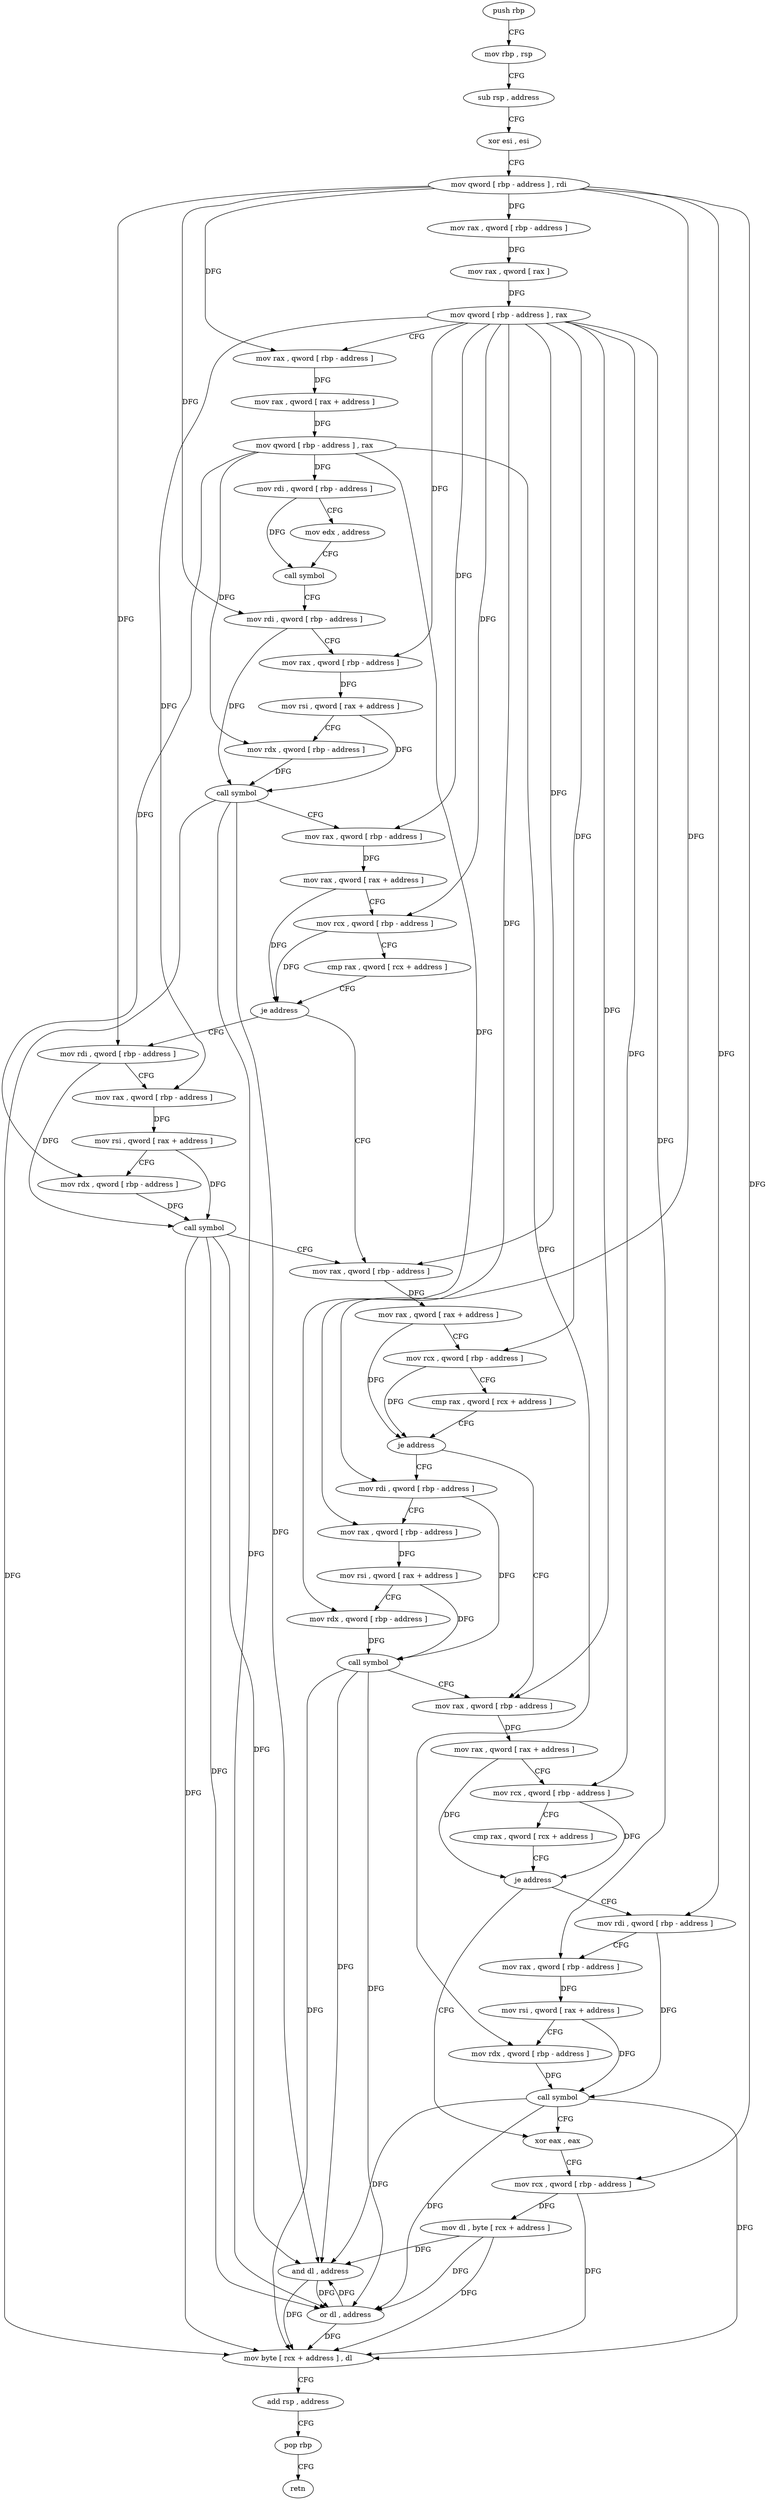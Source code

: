 digraph "func" {
"4223648" [label = "push rbp" ]
"4223649" [label = "mov rbp , rsp" ]
"4223652" [label = "sub rsp , address" ]
"4223656" [label = "xor esi , esi" ]
"4223658" [label = "mov qword [ rbp - address ] , rdi" ]
"4223662" [label = "mov rax , qword [ rbp - address ]" ]
"4223666" [label = "mov rax , qword [ rax ]" ]
"4223669" [label = "mov qword [ rbp - address ] , rax" ]
"4223673" [label = "mov rax , qword [ rbp - address ]" ]
"4223677" [label = "mov rax , qword [ rax + address ]" ]
"4223681" [label = "mov qword [ rbp - address ] , rax" ]
"4223685" [label = "mov rdi , qword [ rbp - address ]" ]
"4223689" [label = "mov edx , address" ]
"4223694" [label = "call symbol" ]
"4223699" [label = "mov rdi , qword [ rbp - address ]" ]
"4223703" [label = "mov rax , qword [ rbp - address ]" ]
"4223707" [label = "mov rsi , qword [ rax + address ]" ]
"4223711" [label = "mov rdx , qword [ rbp - address ]" ]
"4223715" [label = "call symbol" ]
"4223720" [label = "mov rax , qword [ rbp - address ]" ]
"4223724" [label = "mov rax , qword [ rax + address ]" ]
"4223728" [label = "mov rcx , qword [ rbp - address ]" ]
"4223732" [label = "cmp rax , qword [ rcx + address ]" ]
"4223736" [label = "je address" ]
"4223763" [label = "mov rax , qword [ rbp - address ]" ]
"4223742" [label = "mov rdi , qword [ rbp - address ]" ]
"4223767" [label = "mov rax , qword [ rax + address ]" ]
"4223771" [label = "mov rcx , qword [ rbp - address ]" ]
"4223775" [label = "cmp rax , qword [ rcx + address ]" ]
"4223779" [label = "je address" ]
"4223806" [label = "mov rax , qword [ rbp - address ]" ]
"4223785" [label = "mov rdi , qword [ rbp - address ]" ]
"4223746" [label = "mov rax , qword [ rbp - address ]" ]
"4223750" [label = "mov rsi , qword [ rax + address ]" ]
"4223754" [label = "mov rdx , qword [ rbp - address ]" ]
"4223758" [label = "call symbol" ]
"4223810" [label = "mov rax , qword [ rax + address ]" ]
"4223814" [label = "mov rcx , qword [ rbp - address ]" ]
"4223818" [label = "cmp rax , qword [ rcx + address ]" ]
"4223822" [label = "je address" ]
"4223849" [label = "xor eax , eax" ]
"4223828" [label = "mov rdi , qword [ rbp - address ]" ]
"4223789" [label = "mov rax , qword [ rbp - address ]" ]
"4223793" [label = "mov rsi , qword [ rax + address ]" ]
"4223797" [label = "mov rdx , qword [ rbp - address ]" ]
"4223801" [label = "call symbol" ]
"4223851" [label = "mov rcx , qword [ rbp - address ]" ]
"4223855" [label = "mov dl , byte [ rcx + address ]" ]
"4223858" [label = "and dl , address" ]
"4223861" [label = "or dl , address" ]
"4223864" [label = "mov byte [ rcx + address ] , dl" ]
"4223867" [label = "add rsp , address" ]
"4223871" [label = "pop rbp" ]
"4223872" [label = "retn" ]
"4223832" [label = "mov rax , qword [ rbp - address ]" ]
"4223836" [label = "mov rsi , qword [ rax + address ]" ]
"4223840" [label = "mov rdx , qword [ rbp - address ]" ]
"4223844" [label = "call symbol" ]
"4223648" -> "4223649" [ label = "CFG" ]
"4223649" -> "4223652" [ label = "CFG" ]
"4223652" -> "4223656" [ label = "CFG" ]
"4223656" -> "4223658" [ label = "CFG" ]
"4223658" -> "4223662" [ label = "DFG" ]
"4223658" -> "4223673" [ label = "DFG" ]
"4223658" -> "4223699" [ label = "DFG" ]
"4223658" -> "4223742" [ label = "DFG" ]
"4223658" -> "4223785" [ label = "DFG" ]
"4223658" -> "4223851" [ label = "DFG" ]
"4223658" -> "4223828" [ label = "DFG" ]
"4223662" -> "4223666" [ label = "DFG" ]
"4223666" -> "4223669" [ label = "DFG" ]
"4223669" -> "4223673" [ label = "CFG" ]
"4223669" -> "4223703" [ label = "DFG" ]
"4223669" -> "4223720" [ label = "DFG" ]
"4223669" -> "4223728" [ label = "DFG" ]
"4223669" -> "4223763" [ label = "DFG" ]
"4223669" -> "4223771" [ label = "DFG" ]
"4223669" -> "4223746" [ label = "DFG" ]
"4223669" -> "4223806" [ label = "DFG" ]
"4223669" -> "4223814" [ label = "DFG" ]
"4223669" -> "4223789" [ label = "DFG" ]
"4223669" -> "4223832" [ label = "DFG" ]
"4223673" -> "4223677" [ label = "DFG" ]
"4223677" -> "4223681" [ label = "DFG" ]
"4223681" -> "4223685" [ label = "DFG" ]
"4223681" -> "4223711" [ label = "DFG" ]
"4223681" -> "4223754" [ label = "DFG" ]
"4223681" -> "4223797" [ label = "DFG" ]
"4223681" -> "4223840" [ label = "DFG" ]
"4223685" -> "4223689" [ label = "CFG" ]
"4223685" -> "4223694" [ label = "DFG" ]
"4223689" -> "4223694" [ label = "CFG" ]
"4223694" -> "4223699" [ label = "CFG" ]
"4223699" -> "4223703" [ label = "CFG" ]
"4223699" -> "4223715" [ label = "DFG" ]
"4223703" -> "4223707" [ label = "DFG" ]
"4223707" -> "4223711" [ label = "CFG" ]
"4223707" -> "4223715" [ label = "DFG" ]
"4223711" -> "4223715" [ label = "DFG" ]
"4223715" -> "4223720" [ label = "CFG" ]
"4223715" -> "4223858" [ label = "DFG" ]
"4223715" -> "4223861" [ label = "DFG" ]
"4223715" -> "4223864" [ label = "DFG" ]
"4223720" -> "4223724" [ label = "DFG" ]
"4223724" -> "4223728" [ label = "CFG" ]
"4223724" -> "4223736" [ label = "DFG" ]
"4223728" -> "4223732" [ label = "CFG" ]
"4223728" -> "4223736" [ label = "DFG" ]
"4223732" -> "4223736" [ label = "CFG" ]
"4223736" -> "4223763" [ label = "CFG" ]
"4223736" -> "4223742" [ label = "CFG" ]
"4223763" -> "4223767" [ label = "DFG" ]
"4223742" -> "4223746" [ label = "CFG" ]
"4223742" -> "4223758" [ label = "DFG" ]
"4223767" -> "4223771" [ label = "CFG" ]
"4223767" -> "4223779" [ label = "DFG" ]
"4223771" -> "4223775" [ label = "CFG" ]
"4223771" -> "4223779" [ label = "DFG" ]
"4223775" -> "4223779" [ label = "CFG" ]
"4223779" -> "4223806" [ label = "CFG" ]
"4223779" -> "4223785" [ label = "CFG" ]
"4223806" -> "4223810" [ label = "DFG" ]
"4223785" -> "4223789" [ label = "CFG" ]
"4223785" -> "4223801" [ label = "DFG" ]
"4223746" -> "4223750" [ label = "DFG" ]
"4223750" -> "4223754" [ label = "CFG" ]
"4223750" -> "4223758" [ label = "DFG" ]
"4223754" -> "4223758" [ label = "DFG" ]
"4223758" -> "4223763" [ label = "CFG" ]
"4223758" -> "4223858" [ label = "DFG" ]
"4223758" -> "4223861" [ label = "DFG" ]
"4223758" -> "4223864" [ label = "DFG" ]
"4223810" -> "4223814" [ label = "CFG" ]
"4223810" -> "4223822" [ label = "DFG" ]
"4223814" -> "4223818" [ label = "CFG" ]
"4223814" -> "4223822" [ label = "DFG" ]
"4223818" -> "4223822" [ label = "CFG" ]
"4223822" -> "4223849" [ label = "CFG" ]
"4223822" -> "4223828" [ label = "CFG" ]
"4223849" -> "4223851" [ label = "CFG" ]
"4223828" -> "4223832" [ label = "CFG" ]
"4223828" -> "4223844" [ label = "DFG" ]
"4223789" -> "4223793" [ label = "DFG" ]
"4223793" -> "4223797" [ label = "CFG" ]
"4223793" -> "4223801" [ label = "DFG" ]
"4223797" -> "4223801" [ label = "DFG" ]
"4223801" -> "4223806" [ label = "CFG" ]
"4223801" -> "4223858" [ label = "DFG" ]
"4223801" -> "4223861" [ label = "DFG" ]
"4223801" -> "4223864" [ label = "DFG" ]
"4223851" -> "4223855" [ label = "DFG" ]
"4223851" -> "4223864" [ label = "DFG" ]
"4223855" -> "4223858" [ label = "DFG" ]
"4223855" -> "4223861" [ label = "DFG" ]
"4223855" -> "4223864" [ label = "DFG" ]
"4223858" -> "4223861" [ label = "DFG" ]
"4223858" -> "4223864" [ label = "DFG" ]
"4223861" -> "4223864" [ label = "DFG" ]
"4223861" -> "4223858" [ label = "DFG" ]
"4223864" -> "4223867" [ label = "CFG" ]
"4223867" -> "4223871" [ label = "CFG" ]
"4223871" -> "4223872" [ label = "CFG" ]
"4223832" -> "4223836" [ label = "DFG" ]
"4223836" -> "4223840" [ label = "CFG" ]
"4223836" -> "4223844" [ label = "DFG" ]
"4223840" -> "4223844" [ label = "DFG" ]
"4223844" -> "4223849" [ label = "CFG" ]
"4223844" -> "4223858" [ label = "DFG" ]
"4223844" -> "4223861" [ label = "DFG" ]
"4223844" -> "4223864" [ label = "DFG" ]
}
